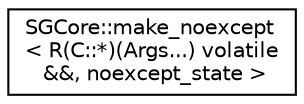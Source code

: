 digraph "Graphical Class Hierarchy"
{
 // LATEX_PDF_SIZE
  edge [fontname="Helvetica",fontsize="10",labelfontname="Helvetica",labelfontsize="10"];
  node [fontname="Helvetica",fontsize="10",shape=record];
  rankdir="LR";
  Node0 [label="SGCore::make_noexcept\l\< R(C::*)(Args...) volatile\l &&, noexcept_state \>",height=0.2,width=0.4,color="black", fillcolor="white", style="filled",URL="$structSGCore_1_1make__noexcept_3_01R_07C_1_1_5_08_07Args_8_8_8_08_01volatile_01_6_6_00_01noexcept__state_01_4.html",tooltip=" "];
}

